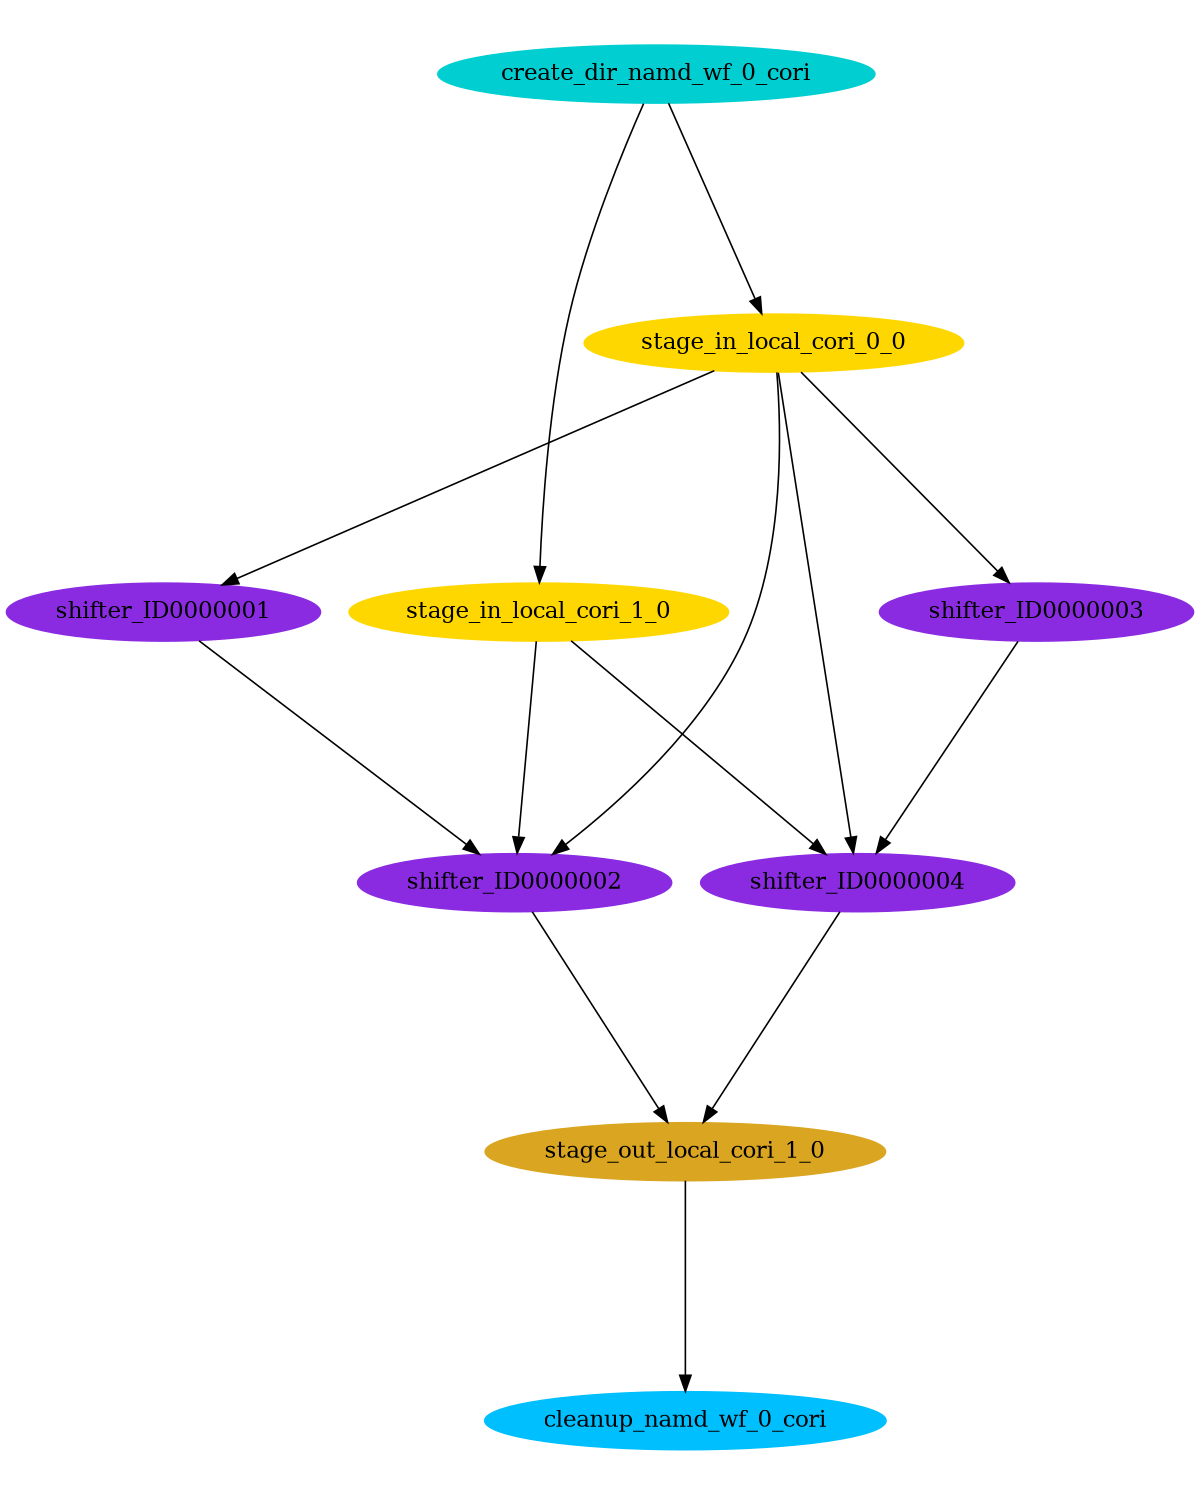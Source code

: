 digraph E {
size="8.0,10.0"
ratio=fill
node [shape=ellipse]
edge [arrowhead=normal, arrowsize=1.0]
	"shifter_ID0000004" [color=blueviolet,style=filled,label="shifter_ID0000004"]
	"cleanup_namd_wf_0_cori" [color=deepskyblue,style=filled,label="cleanup_namd_wf_0_cori"]
	"shifter_ID0000003" [color=blueviolet,style=filled,label="shifter_ID0000003"]
	"stage_in_local_cori_0_0" [color=gold,style=filled,label="stage_in_local_cori_0_0"]
	"stage_in_local_cori_1_0" [color=gold,style=filled,label="stage_in_local_cori_1_0"]
	"shifter_ID0000002" [color=blueviolet,style=filled,label="shifter_ID0000002"]
	"shifter_ID0000001" [color=blueviolet,style=filled,label="shifter_ID0000001"]
	"stage_out_local_cori_1_0" [color=goldenrod,style=filled,label="stage_out_local_cori_1_0"]
	"create_dir_namd_wf_0_cori" [color=darkturquoise,style=filled,label="create_dir_namd_wf_0_cori"]

	"shifter_ID0000004" -> "stage_out_local_cori_1_0"
	"shifter_ID0000003" -> "shifter_ID0000004"
	"stage_in_local_cori_0_0" -> "shifter_ID0000004"
	"stage_in_local_cori_0_0" -> "shifter_ID0000003"
	"stage_in_local_cori_0_0" -> "shifter_ID0000002"
	"stage_in_local_cori_0_0" -> "shifter_ID0000001"
	"stage_in_local_cori_1_0" -> "shifter_ID0000004"
	"stage_in_local_cori_1_0" -> "shifter_ID0000002"
	"shifter_ID0000002" -> "stage_out_local_cori_1_0"
	"shifter_ID0000001" -> "shifter_ID0000002"
	"stage_out_local_cori_1_0" -> "cleanup_namd_wf_0_cori"
	"create_dir_namd_wf_0_cori" -> "stage_in_local_cori_0_0"
	"create_dir_namd_wf_0_cori" -> "stage_in_local_cori_1_0"
}
